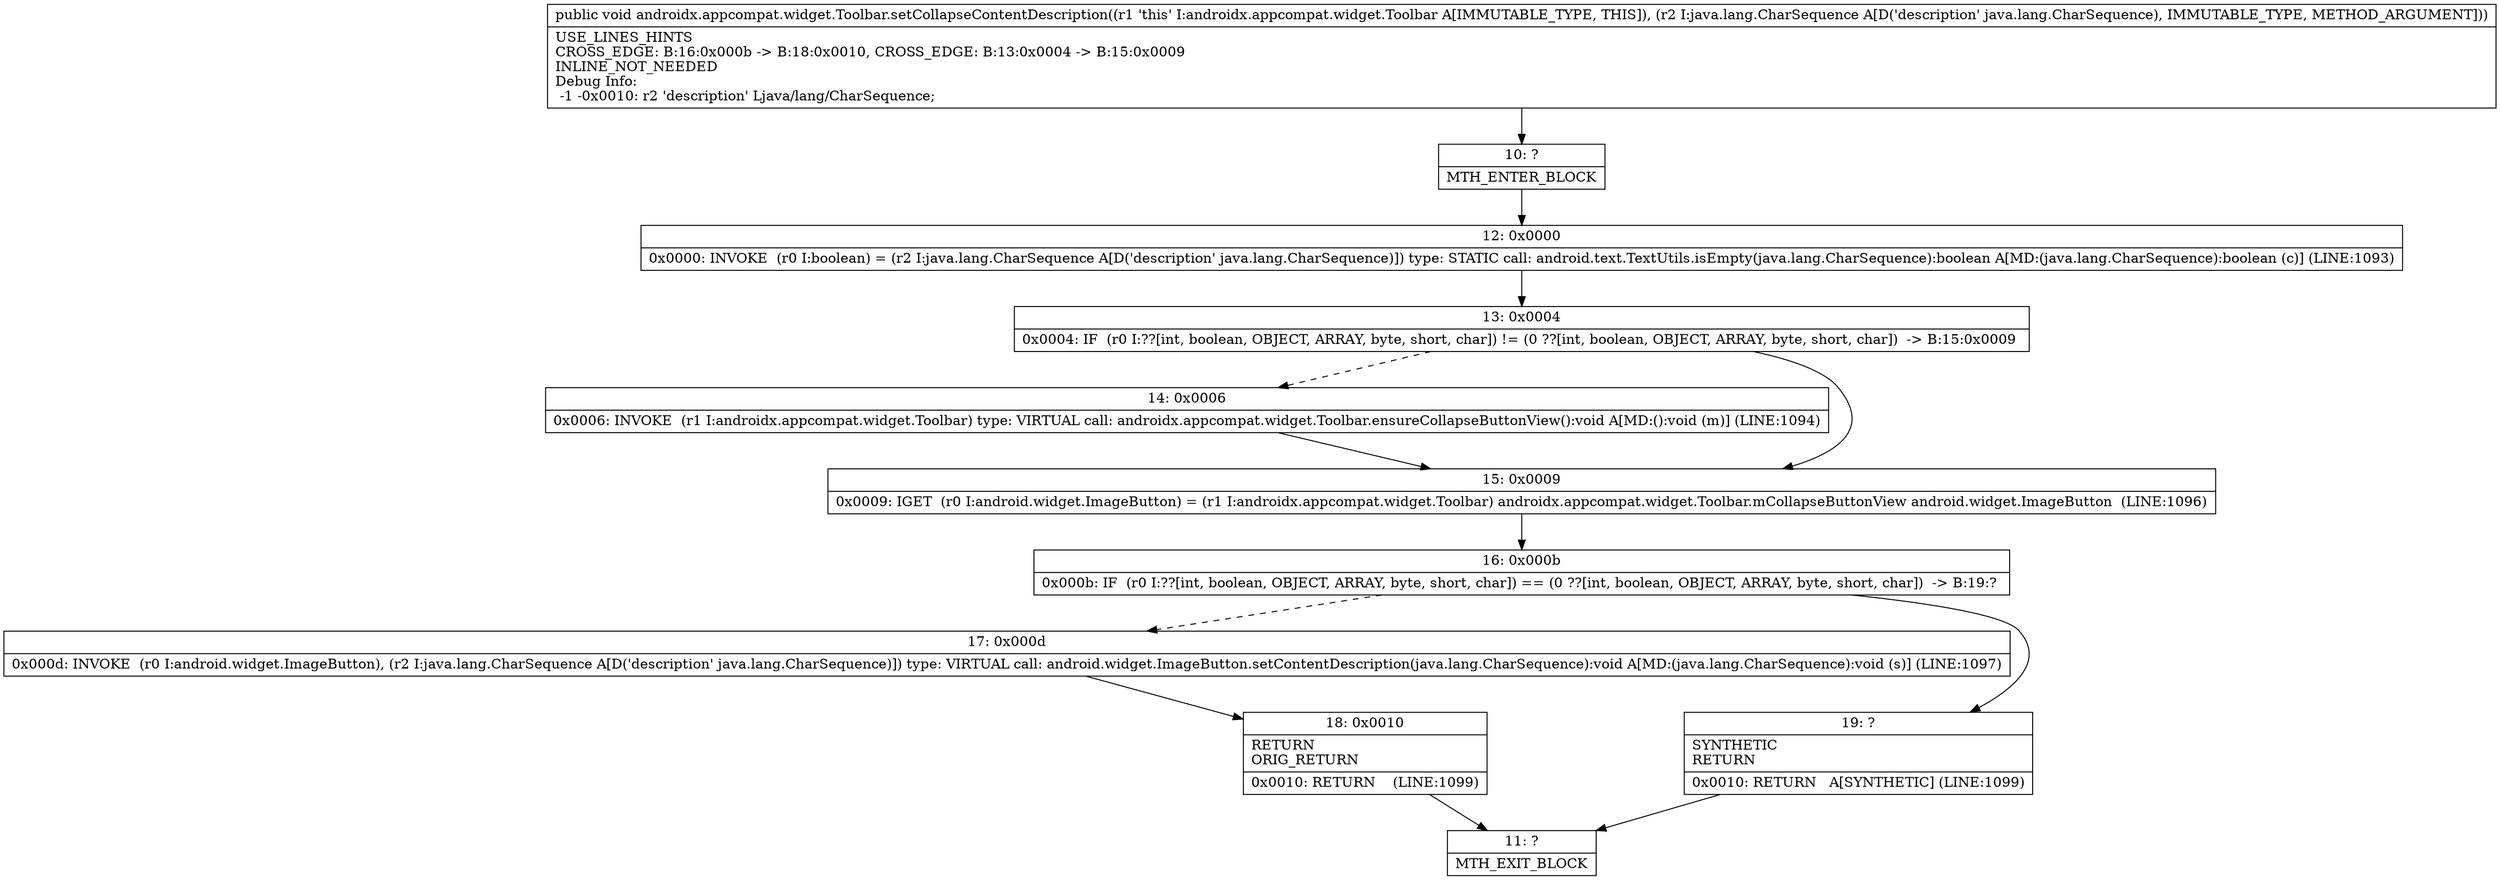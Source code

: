 digraph "CFG forandroidx.appcompat.widget.Toolbar.setCollapseContentDescription(Ljava\/lang\/CharSequence;)V" {
Node_10 [shape=record,label="{10\:\ ?|MTH_ENTER_BLOCK\l}"];
Node_12 [shape=record,label="{12\:\ 0x0000|0x0000: INVOKE  (r0 I:boolean) = (r2 I:java.lang.CharSequence A[D('description' java.lang.CharSequence)]) type: STATIC call: android.text.TextUtils.isEmpty(java.lang.CharSequence):boolean A[MD:(java.lang.CharSequence):boolean (c)] (LINE:1093)\l}"];
Node_13 [shape=record,label="{13\:\ 0x0004|0x0004: IF  (r0 I:??[int, boolean, OBJECT, ARRAY, byte, short, char]) != (0 ??[int, boolean, OBJECT, ARRAY, byte, short, char])  \-\> B:15:0x0009 \l}"];
Node_14 [shape=record,label="{14\:\ 0x0006|0x0006: INVOKE  (r1 I:androidx.appcompat.widget.Toolbar) type: VIRTUAL call: androidx.appcompat.widget.Toolbar.ensureCollapseButtonView():void A[MD:():void (m)] (LINE:1094)\l}"];
Node_15 [shape=record,label="{15\:\ 0x0009|0x0009: IGET  (r0 I:android.widget.ImageButton) = (r1 I:androidx.appcompat.widget.Toolbar) androidx.appcompat.widget.Toolbar.mCollapseButtonView android.widget.ImageButton  (LINE:1096)\l}"];
Node_16 [shape=record,label="{16\:\ 0x000b|0x000b: IF  (r0 I:??[int, boolean, OBJECT, ARRAY, byte, short, char]) == (0 ??[int, boolean, OBJECT, ARRAY, byte, short, char])  \-\> B:19:? \l}"];
Node_17 [shape=record,label="{17\:\ 0x000d|0x000d: INVOKE  (r0 I:android.widget.ImageButton), (r2 I:java.lang.CharSequence A[D('description' java.lang.CharSequence)]) type: VIRTUAL call: android.widget.ImageButton.setContentDescription(java.lang.CharSequence):void A[MD:(java.lang.CharSequence):void (s)] (LINE:1097)\l}"];
Node_18 [shape=record,label="{18\:\ 0x0010|RETURN\lORIG_RETURN\l|0x0010: RETURN    (LINE:1099)\l}"];
Node_11 [shape=record,label="{11\:\ ?|MTH_EXIT_BLOCK\l}"];
Node_19 [shape=record,label="{19\:\ ?|SYNTHETIC\lRETURN\l|0x0010: RETURN   A[SYNTHETIC] (LINE:1099)\l}"];
MethodNode[shape=record,label="{public void androidx.appcompat.widget.Toolbar.setCollapseContentDescription((r1 'this' I:androidx.appcompat.widget.Toolbar A[IMMUTABLE_TYPE, THIS]), (r2 I:java.lang.CharSequence A[D('description' java.lang.CharSequence), IMMUTABLE_TYPE, METHOD_ARGUMENT]))  | USE_LINES_HINTS\lCROSS_EDGE: B:16:0x000b \-\> B:18:0x0010, CROSS_EDGE: B:13:0x0004 \-\> B:15:0x0009\lINLINE_NOT_NEEDED\lDebug Info:\l  \-1 \-0x0010: r2 'description' Ljava\/lang\/CharSequence;\l}"];
MethodNode -> Node_10;Node_10 -> Node_12;
Node_12 -> Node_13;
Node_13 -> Node_14[style=dashed];
Node_13 -> Node_15;
Node_14 -> Node_15;
Node_15 -> Node_16;
Node_16 -> Node_17[style=dashed];
Node_16 -> Node_19;
Node_17 -> Node_18;
Node_18 -> Node_11;
Node_19 -> Node_11;
}

